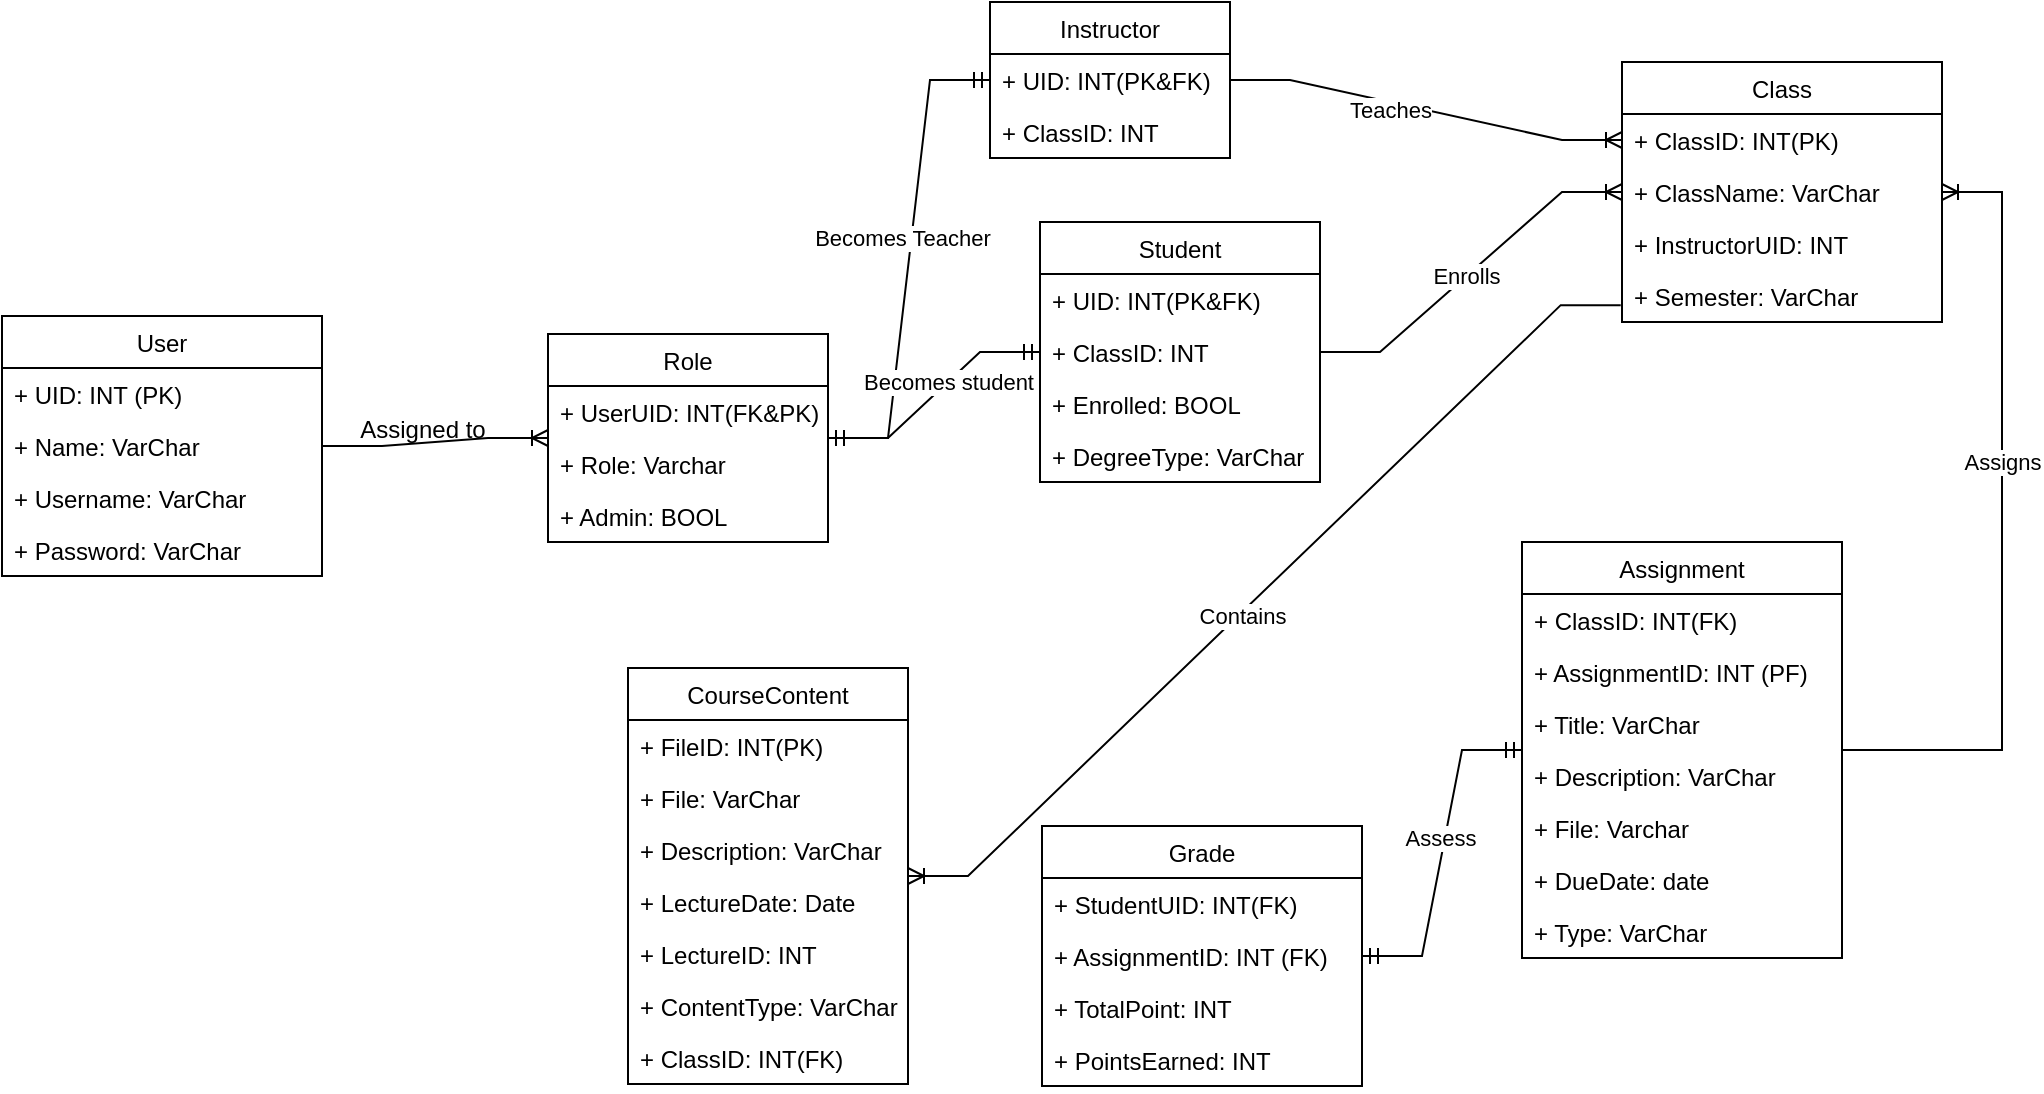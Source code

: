 <mxfile version="16.6.5" type="github">
  <diagram id="VYZQv91BQU45XDSXAsdk" name="Page-1">
    <mxGraphModel dx="1233" dy="635" grid="1" gridSize="10" guides="1" tooltips="1" connect="1" arrows="1" fold="1" page="1" pageScale="1" pageWidth="1100" pageHeight="850" math="0" shadow="0">
      <root>
        <mxCell id="0" />
        <mxCell id="1" parent="0" />
        <mxCell id="eXv01nYORWSgZVJWpv61-1" value="User" style="swimlane;fontStyle=0;childLayout=stackLayout;horizontal=1;startSize=26;fillColor=none;horizontalStack=0;resizeParent=1;resizeParentMax=0;resizeLast=0;collapsible=1;marginBottom=0;" parent="1" vertex="1">
          <mxGeometry x="40" y="167" width="160" height="130" as="geometry" />
        </mxCell>
        <mxCell id="eXv01nYORWSgZVJWpv61-2" value="+ UID: INT (PK)" style="text;strokeColor=none;fillColor=none;align=left;verticalAlign=top;spacingLeft=4;spacingRight=4;overflow=hidden;rotatable=0;points=[[0,0.5],[1,0.5]];portConstraint=eastwest;" parent="eXv01nYORWSgZVJWpv61-1" vertex="1">
          <mxGeometry y="26" width="160" height="26" as="geometry" />
        </mxCell>
        <mxCell id="eXv01nYORWSgZVJWpv61-3" value="+ Name: VarChar" style="text;strokeColor=none;fillColor=none;align=left;verticalAlign=top;spacingLeft=4;spacingRight=4;overflow=hidden;rotatable=0;points=[[0,0.5],[1,0.5]];portConstraint=eastwest;" parent="eXv01nYORWSgZVJWpv61-1" vertex="1">
          <mxGeometry y="52" width="160" height="26" as="geometry" />
        </mxCell>
        <mxCell id="eXv01nYORWSgZVJWpv61-4" value="+ Username: VarChar" style="text;strokeColor=none;fillColor=none;align=left;verticalAlign=top;spacingLeft=4;spacingRight=4;overflow=hidden;rotatable=0;points=[[0,0.5],[1,0.5]];portConstraint=eastwest;" parent="eXv01nYORWSgZVJWpv61-1" vertex="1">
          <mxGeometry y="78" width="160" height="26" as="geometry" />
        </mxCell>
        <mxCell id="eXv01nYORWSgZVJWpv61-5" value="+ Password: VarChar" style="text;strokeColor=none;fillColor=none;align=left;verticalAlign=top;spacingLeft=4;spacingRight=4;overflow=hidden;rotatable=0;points=[[0,0.5],[1,0.5]];portConstraint=eastwest;" parent="eXv01nYORWSgZVJWpv61-1" vertex="1">
          <mxGeometry y="104" width="160" height="26" as="geometry" />
        </mxCell>
        <mxCell id="eXv01nYORWSgZVJWpv61-6" value="Role" style="swimlane;fontStyle=0;childLayout=stackLayout;horizontal=1;startSize=26;fillColor=none;horizontalStack=0;resizeParent=1;resizeParentMax=0;resizeLast=0;collapsible=1;marginBottom=0;" parent="1" vertex="1">
          <mxGeometry x="313" y="176" width="140" height="104" as="geometry" />
        </mxCell>
        <mxCell id="eXv01nYORWSgZVJWpv61-7" value="+ UserUID: INT(FK&amp;PK)" style="text;strokeColor=none;fillColor=none;align=left;verticalAlign=top;spacingLeft=4;spacingRight=4;overflow=hidden;rotatable=0;points=[[0,0.5],[1,0.5]];portConstraint=eastwest;" parent="eXv01nYORWSgZVJWpv61-6" vertex="1">
          <mxGeometry y="26" width="140" height="26" as="geometry" />
        </mxCell>
        <mxCell id="zj9yC82mUhUY9r3T3yFx-25" value="+ Role: Varchar" style="text;strokeColor=none;fillColor=none;align=left;verticalAlign=top;spacingLeft=4;spacingRight=4;overflow=hidden;rotatable=0;points=[[0,0.5],[1,0.5]];portConstraint=eastwest;" parent="eXv01nYORWSgZVJWpv61-6" vertex="1">
          <mxGeometry y="52" width="140" height="26" as="geometry" />
        </mxCell>
        <mxCell id="eXv01nYORWSgZVJWpv61-8" value="+ Admin: BOOL" style="text;strokeColor=none;fillColor=none;align=left;verticalAlign=top;spacingLeft=4;spacingRight=4;overflow=hidden;rotatable=0;points=[[0,0.5],[1,0.5]];portConstraint=eastwest;" parent="eXv01nYORWSgZVJWpv61-6" vertex="1">
          <mxGeometry y="78" width="140" height="26" as="geometry" />
        </mxCell>
        <mxCell id="eXv01nYORWSgZVJWpv61-14" value="Student" style="swimlane;fontStyle=0;childLayout=stackLayout;horizontal=1;startSize=26;fillColor=none;horizontalStack=0;resizeParent=1;resizeParentMax=0;resizeLast=0;collapsible=1;marginBottom=0;" parent="1" vertex="1">
          <mxGeometry x="559" y="120" width="140" height="130" as="geometry" />
        </mxCell>
        <mxCell id="eXv01nYORWSgZVJWpv61-15" value="+ UID: INT(PK&amp;FK)" style="text;strokeColor=none;fillColor=none;align=left;verticalAlign=top;spacingLeft=4;spacingRight=4;overflow=hidden;rotatable=0;points=[[0,0.5],[1,0.5]];portConstraint=eastwest;" parent="eXv01nYORWSgZVJWpv61-14" vertex="1">
          <mxGeometry y="26" width="140" height="26" as="geometry" />
        </mxCell>
        <mxCell id="eXv01nYORWSgZVJWpv61-16" value="+ ClassID: INT" style="text;strokeColor=none;fillColor=none;align=left;verticalAlign=top;spacingLeft=4;spacingRight=4;overflow=hidden;rotatable=0;points=[[0,0.5],[1,0.5]];portConstraint=eastwest;" parent="eXv01nYORWSgZVJWpv61-14" vertex="1">
          <mxGeometry y="52" width="140" height="26" as="geometry" />
        </mxCell>
        <mxCell id="zj9yC82mUhUY9r3T3yFx-26" value="+ Enrolled: BOOL" style="text;strokeColor=none;fillColor=none;align=left;verticalAlign=top;spacingLeft=4;spacingRight=4;overflow=hidden;rotatable=0;points=[[0,0.5],[1,0.5]];portConstraint=eastwest;" parent="eXv01nYORWSgZVJWpv61-14" vertex="1">
          <mxGeometry y="78" width="140" height="26" as="geometry" />
        </mxCell>
        <mxCell id="zj9yC82mUhUY9r3T3yFx-29" value="+ DegreeType: VarChar" style="text;strokeColor=none;fillColor=none;align=left;verticalAlign=top;spacingLeft=4;spacingRight=4;overflow=hidden;rotatable=0;points=[[0,0.5],[1,0.5]];portConstraint=eastwest;" parent="eXv01nYORWSgZVJWpv61-14" vertex="1">
          <mxGeometry y="104" width="140" height="26" as="geometry" />
        </mxCell>
        <mxCell id="eXv01nYORWSgZVJWpv61-18" value="Class" style="swimlane;fontStyle=0;childLayout=stackLayout;horizontal=1;startSize=26;fillColor=none;horizontalStack=0;resizeParent=1;resizeParentMax=0;resizeLast=0;collapsible=1;marginBottom=0;" parent="1" vertex="1">
          <mxGeometry x="850" y="40" width="160" height="130" as="geometry" />
        </mxCell>
        <mxCell id="eXv01nYORWSgZVJWpv61-19" value="+ ClassID: INT(PK)" style="text;strokeColor=none;fillColor=none;align=left;verticalAlign=top;spacingLeft=4;spacingRight=4;overflow=hidden;rotatable=0;points=[[0,0.5],[1,0.5]];portConstraint=eastwest;" parent="eXv01nYORWSgZVJWpv61-18" vertex="1">
          <mxGeometry y="26" width="160" height="26" as="geometry" />
        </mxCell>
        <mxCell id="eXv01nYORWSgZVJWpv61-20" value="+ ClassName: VarChar" style="text;strokeColor=none;fillColor=none;align=left;verticalAlign=top;spacingLeft=4;spacingRight=4;overflow=hidden;rotatable=0;points=[[0,0.5],[1,0.5]];portConstraint=eastwest;" parent="eXv01nYORWSgZVJWpv61-18" vertex="1">
          <mxGeometry y="52" width="160" height="26" as="geometry" />
        </mxCell>
        <mxCell id="zj9yC82mUhUY9r3T3yFx-22" value="+ InstructorUID: INT" style="text;strokeColor=none;fillColor=none;align=left;verticalAlign=top;spacingLeft=4;spacingRight=4;overflow=hidden;rotatable=0;points=[[0,0.5],[1,0.5]];portConstraint=eastwest;" parent="eXv01nYORWSgZVJWpv61-18" vertex="1">
          <mxGeometry y="78" width="160" height="26" as="geometry" />
        </mxCell>
        <mxCell id="zj9yC82mUhUY9r3T3yFx-12" value="+ Semester: VarChar" style="text;strokeColor=none;fillColor=none;align=left;verticalAlign=top;spacingLeft=4;spacingRight=4;overflow=hidden;rotatable=0;points=[[0,0.5],[1,0.5]];portConstraint=eastwest;" parent="eXv01nYORWSgZVJWpv61-18" vertex="1">
          <mxGeometry y="104" width="160" height="26" as="geometry" />
        </mxCell>
        <mxCell id="eXv01nYORWSgZVJWpv61-22" value="Instructor" style="swimlane;fontStyle=0;childLayout=stackLayout;horizontal=1;startSize=26;fillColor=none;horizontalStack=0;resizeParent=1;resizeParentMax=0;resizeLast=0;collapsible=1;marginBottom=0;" parent="1" vertex="1">
          <mxGeometry x="534" y="10" width="120" height="78" as="geometry" />
        </mxCell>
        <mxCell id="eXv01nYORWSgZVJWpv61-23" value="+ UID: INT(PK&amp;FK)" style="text;strokeColor=none;fillColor=none;align=left;verticalAlign=top;spacingLeft=4;spacingRight=4;overflow=hidden;rotatable=0;points=[[0,0.5],[1,0.5]];portConstraint=eastwest;" parent="eXv01nYORWSgZVJWpv61-22" vertex="1">
          <mxGeometry y="26" width="120" height="26" as="geometry" />
        </mxCell>
        <mxCell id="eXv01nYORWSgZVJWpv61-24" value="+ ClassID: INT" style="text;strokeColor=none;fillColor=none;align=left;verticalAlign=top;spacingLeft=4;spacingRight=4;overflow=hidden;rotatable=0;points=[[0,0.5],[1,0.5]];portConstraint=eastwest;" parent="eXv01nYORWSgZVJWpv61-22" vertex="1">
          <mxGeometry y="52" width="120" height="26" as="geometry" />
        </mxCell>
        <mxCell id="eXv01nYORWSgZVJWpv61-26" value="Assignment" style="swimlane;fontStyle=0;childLayout=stackLayout;horizontal=1;startSize=26;fillColor=none;horizontalStack=0;resizeParent=1;resizeParentMax=0;resizeLast=0;collapsible=1;marginBottom=0;" parent="1" vertex="1">
          <mxGeometry x="800" y="280" width="160" height="208" as="geometry" />
        </mxCell>
        <mxCell id="eXv01nYORWSgZVJWpv61-27" value="+ ClassID: INT(FK)" style="text;strokeColor=none;fillColor=none;align=left;verticalAlign=top;spacingLeft=4;spacingRight=4;overflow=hidden;rotatable=0;points=[[0,0.5],[1,0.5]];portConstraint=eastwest;" parent="eXv01nYORWSgZVJWpv61-26" vertex="1">
          <mxGeometry y="26" width="160" height="26" as="geometry" />
        </mxCell>
        <mxCell id="eXv01nYORWSgZVJWpv61-28" value="+ AssignmentID: INT (PF)" style="text;strokeColor=none;fillColor=none;align=left;verticalAlign=top;spacingLeft=4;spacingRight=4;overflow=hidden;rotatable=0;points=[[0,0.5],[1,0.5]];portConstraint=eastwest;" parent="eXv01nYORWSgZVJWpv61-26" vertex="1">
          <mxGeometry y="52" width="160" height="26" as="geometry" />
        </mxCell>
        <mxCell id="eXv01nYORWSgZVJWpv61-30" value="+ Title: VarChar" style="text;strokeColor=none;fillColor=none;align=left;verticalAlign=top;spacingLeft=4;spacingRight=4;overflow=hidden;rotatable=0;points=[[0,0.5],[1,0.5]];portConstraint=eastwest;" parent="eXv01nYORWSgZVJWpv61-26" vertex="1">
          <mxGeometry y="78" width="160" height="26" as="geometry" />
        </mxCell>
        <mxCell id="eXv01nYORWSgZVJWpv61-29" value="+ Description: VarChar" style="text;strokeColor=none;fillColor=none;align=left;verticalAlign=top;spacingLeft=4;spacingRight=4;overflow=hidden;rotatable=0;points=[[0,0.5],[1,0.5]];portConstraint=eastwest;" parent="eXv01nYORWSgZVJWpv61-26" vertex="1">
          <mxGeometry y="104" width="160" height="26" as="geometry" />
        </mxCell>
        <mxCell id="eXv01nYORWSgZVJWpv61-31" value="+ File: Varchar" style="text;strokeColor=none;fillColor=none;align=left;verticalAlign=top;spacingLeft=4;spacingRight=4;overflow=hidden;rotatable=0;points=[[0,0.5],[1,0.5]];portConstraint=eastwest;" parent="eXv01nYORWSgZVJWpv61-26" vertex="1">
          <mxGeometry y="130" width="160" height="26" as="geometry" />
        </mxCell>
        <mxCell id="zj9yC82mUhUY9r3T3yFx-5" value="+ DueDate: date" style="text;strokeColor=none;fillColor=none;align=left;verticalAlign=top;spacingLeft=4;spacingRight=4;overflow=hidden;rotatable=0;points=[[0,0.5],[1,0.5]];portConstraint=eastwest;" parent="eXv01nYORWSgZVJWpv61-26" vertex="1">
          <mxGeometry y="156" width="160" height="26" as="geometry" />
        </mxCell>
        <mxCell id="eXv01nYORWSgZVJWpv61-32" value="+ Type: VarChar" style="text;strokeColor=none;fillColor=none;align=left;verticalAlign=top;spacingLeft=4;spacingRight=4;overflow=hidden;rotatable=0;points=[[0,0.5],[1,0.5]];portConstraint=eastwest;" parent="eXv01nYORWSgZVJWpv61-26" vertex="1">
          <mxGeometry y="182" width="160" height="26" as="geometry" />
        </mxCell>
        <mxCell id="zj9yC82mUhUY9r3T3yFx-1" value="Grade" style="swimlane;fontStyle=0;childLayout=stackLayout;horizontal=1;startSize=26;fillColor=none;horizontalStack=0;resizeParent=1;resizeParentMax=0;resizeLast=0;collapsible=1;marginBottom=0;" parent="1" vertex="1">
          <mxGeometry x="560" y="422" width="160" height="130" as="geometry" />
        </mxCell>
        <mxCell id="zj9yC82mUhUY9r3T3yFx-2" value="+ StudentUID: INT(FK)&#xa;" style="text;strokeColor=none;fillColor=none;align=left;verticalAlign=top;spacingLeft=4;spacingRight=4;overflow=hidden;rotatable=0;points=[[0,0.5],[1,0.5]];portConstraint=eastwest;" parent="zj9yC82mUhUY9r3T3yFx-1" vertex="1">
          <mxGeometry y="26" width="160" height="26" as="geometry" />
        </mxCell>
        <mxCell id="zj9yC82mUhUY9r3T3yFx-3" value="+ AssignmentID: INT (FK)" style="text;strokeColor=none;fillColor=none;align=left;verticalAlign=top;spacingLeft=4;spacingRight=4;overflow=hidden;rotatable=0;points=[[0,0.5],[1,0.5]];portConstraint=eastwest;" parent="zj9yC82mUhUY9r3T3yFx-1" vertex="1">
          <mxGeometry y="52" width="160" height="26" as="geometry" />
        </mxCell>
        <mxCell id="zj9yC82mUhUY9r3T3yFx-4" value="+ TotalPoint: INT" style="text;strokeColor=none;fillColor=none;align=left;verticalAlign=top;spacingLeft=4;spacingRight=4;overflow=hidden;rotatable=0;points=[[0,0.5],[1,0.5]];portConstraint=eastwest;" parent="zj9yC82mUhUY9r3T3yFx-1" vertex="1">
          <mxGeometry y="78" width="160" height="26" as="geometry" />
        </mxCell>
        <mxCell id="zj9yC82mUhUY9r3T3yFx-14" value="+ PointsEarned: INT" style="text;strokeColor=none;fillColor=none;align=left;verticalAlign=top;spacingLeft=4;spacingRight=4;overflow=hidden;rotatable=0;points=[[0,0.5],[1,0.5]];portConstraint=eastwest;" parent="zj9yC82mUhUY9r3T3yFx-1" vertex="1">
          <mxGeometry y="104" width="160" height="26" as="geometry" />
        </mxCell>
        <mxCell id="zj9yC82mUhUY9r3T3yFx-6" value="CourseContent" style="swimlane;fontStyle=0;childLayout=stackLayout;horizontal=1;startSize=26;fillColor=none;horizontalStack=0;resizeParent=1;resizeParentMax=0;resizeLast=0;collapsible=1;marginBottom=0;" parent="1" vertex="1">
          <mxGeometry x="353" y="343" width="140" height="208" as="geometry" />
        </mxCell>
        <mxCell id="zj9yC82mUhUY9r3T3yFx-7" value="+ FileID: INT(PK)" style="text;strokeColor=none;fillColor=none;align=left;verticalAlign=top;spacingLeft=4;spacingRight=4;overflow=hidden;rotatable=0;points=[[0,0.5],[1,0.5]];portConstraint=eastwest;" parent="zj9yC82mUhUY9r3T3yFx-6" vertex="1">
          <mxGeometry y="26" width="140" height="26" as="geometry" />
        </mxCell>
        <mxCell id="6UjHQ08YefR2aWW3Ah0t-1" value="+ File: VarChar" style="text;strokeColor=none;fillColor=none;align=left;verticalAlign=top;spacingLeft=4;spacingRight=4;overflow=hidden;rotatable=0;points=[[0,0.5],[1,0.5]];portConstraint=eastwest;" parent="zj9yC82mUhUY9r3T3yFx-6" vertex="1">
          <mxGeometry y="52" width="140" height="26" as="geometry" />
        </mxCell>
        <mxCell id="zj9yC82mUhUY9r3T3yFx-8" value="+ Description: VarChar" style="text;strokeColor=none;fillColor=none;align=left;verticalAlign=top;spacingLeft=4;spacingRight=4;overflow=hidden;rotatable=0;points=[[0,0.5],[1,0.5]];portConstraint=eastwest;" parent="zj9yC82mUhUY9r3T3yFx-6" vertex="1">
          <mxGeometry y="78" width="140" height="26" as="geometry" />
        </mxCell>
        <mxCell id="zj9yC82mUhUY9r3T3yFx-10" value="+ LectureDate: Date" style="text;strokeColor=none;fillColor=none;align=left;verticalAlign=top;spacingLeft=4;spacingRight=4;overflow=hidden;rotatable=0;points=[[0,0.5],[1,0.5]];portConstraint=eastwest;" parent="zj9yC82mUhUY9r3T3yFx-6" vertex="1">
          <mxGeometry y="104" width="140" height="26" as="geometry" />
        </mxCell>
        <mxCell id="zj9yC82mUhUY9r3T3yFx-9" value="+ LectureID: INT" style="text;strokeColor=none;fillColor=none;align=left;verticalAlign=top;spacingLeft=4;spacingRight=4;overflow=hidden;rotatable=0;points=[[0,0.5],[1,0.5]];portConstraint=eastwest;" parent="zj9yC82mUhUY9r3T3yFx-6" vertex="1">
          <mxGeometry y="130" width="140" height="26" as="geometry" />
        </mxCell>
        <mxCell id="zj9yC82mUhUY9r3T3yFx-13" value="+ ContentType: VarChar" style="text;strokeColor=none;fillColor=none;align=left;verticalAlign=top;spacingLeft=4;spacingRight=4;overflow=hidden;rotatable=0;points=[[0,0.5],[1,0.5]];portConstraint=eastwest;" parent="zj9yC82mUhUY9r3T3yFx-6" vertex="1">
          <mxGeometry y="156" width="140" height="26" as="geometry" />
        </mxCell>
        <mxCell id="zj9yC82mUhUY9r3T3yFx-11" value="+ ClassID: INT(FK)" style="text;strokeColor=none;fillColor=none;align=left;verticalAlign=top;spacingLeft=4;spacingRight=4;overflow=hidden;rotatable=0;points=[[0,0.5],[1,0.5]];portConstraint=eastwest;" parent="zj9yC82mUhUY9r3T3yFx-6" vertex="1">
          <mxGeometry y="182" width="140" height="26" as="geometry" />
        </mxCell>
        <mxCell id="fBzl21y408ZaREQ3C_1P-17" value="" style="edgeStyle=entityRelationEdgeStyle;fontSize=12;html=1;endArrow=ERoneToMany;rounded=0;" edge="1" parent="1" source="eXv01nYORWSgZVJWpv61-1">
          <mxGeometry width="100" height="100" relative="1" as="geometry">
            <mxPoint x="200" y="225.0" as="sourcePoint" />
            <mxPoint x="313" y="228" as="targetPoint" />
          </mxGeometry>
        </mxCell>
        <mxCell id="fBzl21y408ZaREQ3C_1P-18" value="Assigned to" style="text;html=1;align=center;verticalAlign=middle;resizable=0;points=[];autosize=1;strokeColor=none;fillColor=none;" vertex="1" parent="1">
          <mxGeometry x="210" y="214" width="80" height="20" as="geometry" />
        </mxCell>
        <mxCell id="fBzl21y408ZaREQ3C_1P-19" value="" style="edgeStyle=entityRelationEdgeStyle;fontSize=12;html=1;endArrow=ERmandOne;startArrow=ERmandOne;rounded=0;" edge="1" parent="1" source="eXv01nYORWSgZVJWpv61-6" target="eXv01nYORWSgZVJWpv61-22">
          <mxGeometry width="100" height="100" relative="1" as="geometry">
            <mxPoint x="460" y="150" as="sourcePoint" />
            <mxPoint x="560" y="50" as="targetPoint" />
          </mxGeometry>
        </mxCell>
        <mxCell id="fBzl21y408ZaREQ3C_1P-20" value="Becomes Teacher" style="edgeLabel;html=1;align=center;verticalAlign=middle;resizable=0;points=[];" vertex="1" connectable="0" parent="fBzl21y408ZaREQ3C_1P-19">
          <mxGeometry x="0.088" y="5" relative="1" as="geometry">
            <mxPoint as="offset" />
          </mxGeometry>
        </mxCell>
        <mxCell id="fBzl21y408ZaREQ3C_1P-21" value="" style="edgeStyle=entityRelationEdgeStyle;fontSize=12;html=1;endArrow=ERmandOne;startArrow=ERmandOne;rounded=0;entryX=0;entryY=0.5;entryDx=0;entryDy=0;" edge="1" parent="1" source="eXv01nYORWSgZVJWpv61-6" target="eXv01nYORWSgZVJWpv61-16">
          <mxGeometry width="100" height="100" relative="1" as="geometry">
            <mxPoint x="453" y="215" as="sourcePoint" />
            <mxPoint x="556" y="170" as="targetPoint" />
          </mxGeometry>
        </mxCell>
        <mxCell id="fBzl21y408ZaREQ3C_1P-22" value="Becomes student" style="edgeLabel;html=1;align=center;verticalAlign=middle;resizable=0;points=[];" vertex="1" connectable="0" parent="fBzl21y408ZaREQ3C_1P-21">
          <mxGeometry x="0.174" y="-1" relative="1" as="geometry">
            <mxPoint x="-2" as="offset" />
          </mxGeometry>
        </mxCell>
        <mxCell id="fBzl21y408ZaREQ3C_1P-23" value="" style="edgeStyle=entityRelationEdgeStyle;fontSize=12;html=1;endArrow=ERoneToMany;rounded=0;" edge="1" parent="1" source="eXv01nYORWSgZVJWpv61-14" target="eXv01nYORWSgZVJWpv61-18">
          <mxGeometry width="100" height="100" relative="1" as="geometry">
            <mxPoint x="740" y="200" as="sourcePoint" />
            <mxPoint x="840" y="100" as="targetPoint" />
          </mxGeometry>
        </mxCell>
        <mxCell id="fBzl21y408ZaREQ3C_1P-26" value="Enrolls" style="edgeLabel;html=1;align=center;verticalAlign=middle;resizable=0;points=[];" vertex="1" connectable="0" parent="fBzl21y408ZaREQ3C_1P-23">
          <mxGeometry x="-0.036" relative="1" as="geometry">
            <mxPoint as="offset" />
          </mxGeometry>
        </mxCell>
        <mxCell id="fBzl21y408ZaREQ3C_1P-24" value="" style="edgeStyle=entityRelationEdgeStyle;fontSize=12;html=1;endArrow=ERoneToMany;rounded=0;exitX=1;exitY=0.5;exitDx=0;exitDy=0;entryX=0;entryY=0.5;entryDx=0;entryDy=0;" edge="1" parent="1" source="eXv01nYORWSgZVJWpv61-23" target="eXv01nYORWSgZVJWpv61-19">
          <mxGeometry width="100" height="100" relative="1" as="geometry">
            <mxPoint x="710" y="110" as="sourcePoint" />
            <mxPoint x="810" y="10" as="targetPoint" />
          </mxGeometry>
        </mxCell>
        <mxCell id="fBzl21y408ZaREQ3C_1P-25" value="Teaches" style="edgeLabel;html=1;align=center;verticalAlign=middle;resizable=0;points=[];" vertex="1" connectable="0" parent="fBzl21y408ZaREQ3C_1P-24">
          <mxGeometry x="-0.181" y="-4" relative="1" as="geometry">
            <mxPoint as="offset" />
          </mxGeometry>
        </mxCell>
        <mxCell id="fBzl21y408ZaREQ3C_1P-27" value="" style="edgeStyle=entityRelationEdgeStyle;fontSize=12;html=1;endArrow=ERoneToMany;rounded=0;exitX=-0.004;exitY=0.676;exitDx=0;exitDy=0;exitPerimeter=0;" edge="1" parent="1" source="zj9yC82mUhUY9r3T3yFx-12" target="zj9yC82mUhUY9r3T3yFx-6">
          <mxGeometry width="100" height="100" relative="1" as="geometry">
            <mxPoint x="140" y="560" as="sourcePoint" />
            <mxPoint x="240" y="460" as="targetPoint" />
          </mxGeometry>
        </mxCell>
        <mxCell id="fBzl21y408ZaREQ3C_1P-34" value="Contains" style="edgeLabel;html=1;align=center;verticalAlign=middle;resizable=0;points=[];" vertex="1" connectable="0" parent="fBzl21y408ZaREQ3C_1P-27">
          <mxGeometry x="0.068" y="1" relative="1" as="geometry">
            <mxPoint as="offset" />
          </mxGeometry>
        </mxCell>
        <mxCell id="fBzl21y408ZaREQ3C_1P-29" value="" style="edgeStyle=entityRelationEdgeStyle;fontSize=12;html=1;endArrow=ERmandOne;startArrow=ERmandOne;rounded=0;" edge="1" parent="1" source="zj9yC82mUhUY9r3T3yFx-1" target="eXv01nYORWSgZVJWpv61-26">
          <mxGeometry width="100" height="100" relative="1" as="geometry">
            <mxPoint x="690" y="390" as="sourcePoint" />
            <mxPoint x="790" y="290" as="targetPoint" />
          </mxGeometry>
        </mxCell>
        <mxCell id="fBzl21y408ZaREQ3C_1P-30" value="Assess" style="edgeLabel;html=1;align=center;verticalAlign=middle;resizable=0;points=[];" vertex="1" connectable="0" parent="fBzl21y408ZaREQ3C_1P-29">
          <mxGeometry x="0.087" y="3" relative="1" as="geometry">
            <mxPoint as="offset" />
          </mxGeometry>
        </mxCell>
        <mxCell id="fBzl21y408ZaREQ3C_1P-32" value="" style="edgeStyle=entityRelationEdgeStyle;fontSize=12;html=1;endArrow=ERoneToMany;rounded=0;" edge="1" parent="1" source="eXv01nYORWSgZVJWpv61-26" target="eXv01nYORWSgZVJWpv61-18">
          <mxGeometry width="100" height="100" relative="1" as="geometry">
            <mxPoint x="190" y="490" as="sourcePoint" />
            <mxPoint x="290" y="390" as="targetPoint" />
          </mxGeometry>
        </mxCell>
        <mxCell id="fBzl21y408ZaREQ3C_1P-35" value="Assigns" style="edgeLabel;html=1;align=center;verticalAlign=middle;resizable=0;points=[];" vertex="1" connectable="0" parent="fBzl21y408ZaREQ3C_1P-32">
          <mxGeometry x="0.151" relative="1" as="geometry">
            <mxPoint as="offset" />
          </mxGeometry>
        </mxCell>
      </root>
    </mxGraphModel>
  </diagram>
</mxfile>
